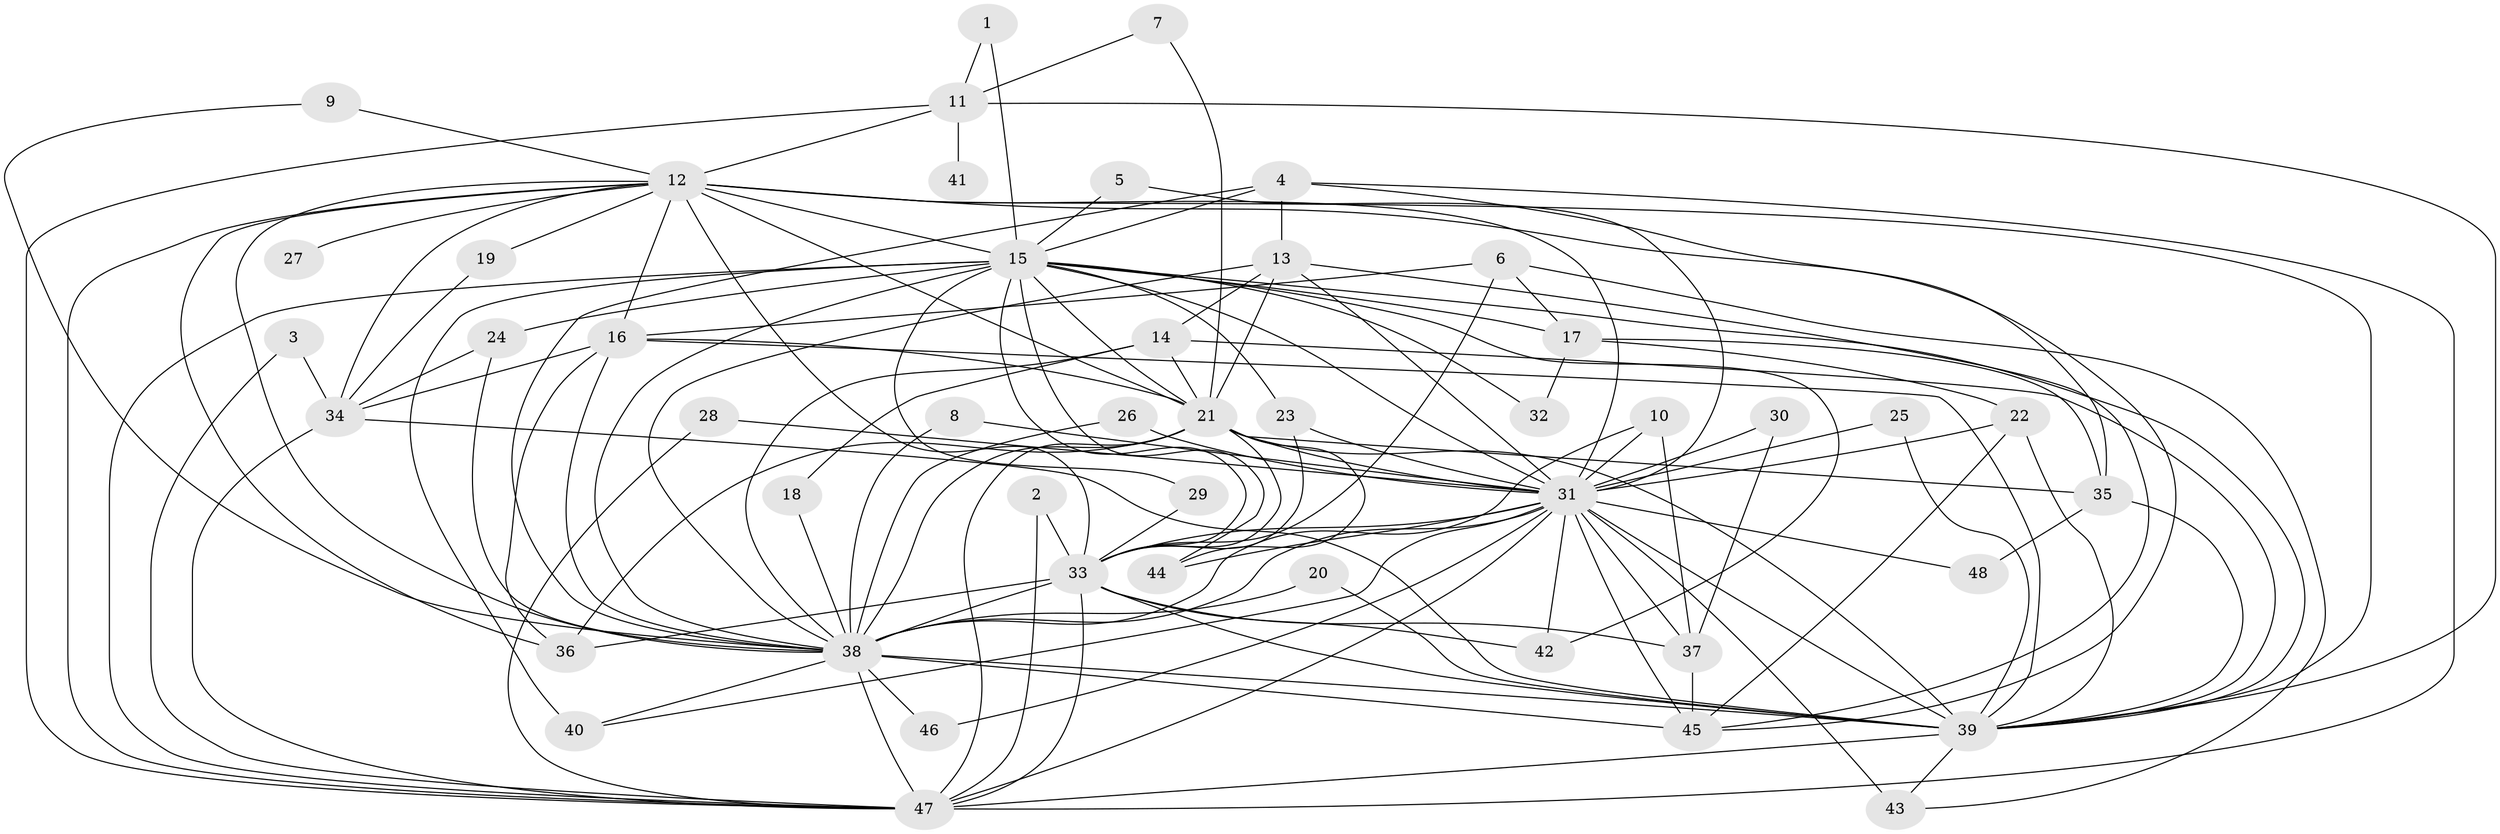 // original degree distribution, {24: 0.010526315789473684, 20: 0.031578947368421054, 18: 0.021052631578947368, 26: 0.010526315789473684, 16: 0.021052631578947368, 17: 0.010526315789473684, 4: 0.09473684210526316, 6: 0.010526315789473684, 5: 0.06315789473684211, 3: 0.15789473684210525, 7: 0.021052631578947368, 2: 0.5473684210526316}
// Generated by graph-tools (version 1.1) at 2025/49/03/09/25 03:49:29]
// undirected, 48 vertices, 132 edges
graph export_dot {
graph [start="1"]
  node [color=gray90,style=filled];
  1;
  2;
  3;
  4;
  5;
  6;
  7;
  8;
  9;
  10;
  11;
  12;
  13;
  14;
  15;
  16;
  17;
  18;
  19;
  20;
  21;
  22;
  23;
  24;
  25;
  26;
  27;
  28;
  29;
  30;
  31;
  32;
  33;
  34;
  35;
  36;
  37;
  38;
  39;
  40;
  41;
  42;
  43;
  44;
  45;
  46;
  47;
  48;
  1 -- 11 [weight=1.0];
  1 -- 15 [weight=1.0];
  2 -- 33 [weight=1.0];
  2 -- 47 [weight=1.0];
  3 -- 34 [weight=1.0];
  3 -- 47 [weight=1.0];
  4 -- 13 [weight=1.0];
  4 -- 15 [weight=1.0];
  4 -- 35 [weight=1.0];
  4 -- 38 [weight=1.0];
  4 -- 47 [weight=1.0];
  5 -- 15 [weight=1.0];
  5 -- 31 [weight=1.0];
  6 -- 16 [weight=1.0];
  6 -- 17 [weight=1.0];
  6 -- 33 [weight=1.0];
  6 -- 43 [weight=1.0];
  7 -- 11 [weight=1.0];
  7 -- 21 [weight=1.0];
  8 -- 31 [weight=1.0];
  8 -- 38 [weight=1.0];
  9 -- 12 [weight=1.0];
  9 -- 38 [weight=1.0];
  10 -- 31 [weight=1.0];
  10 -- 37 [weight=1.0];
  10 -- 38 [weight=1.0];
  11 -- 12 [weight=1.0];
  11 -- 39 [weight=1.0];
  11 -- 41 [weight=1.0];
  11 -- 47 [weight=1.0];
  12 -- 15 [weight=1.0];
  12 -- 16 [weight=1.0];
  12 -- 19 [weight=1.0];
  12 -- 21 [weight=1.0];
  12 -- 27 [weight=1.0];
  12 -- 31 [weight=3.0];
  12 -- 33 [weight=1.0];
  12 -- 34 [weight=1.0];
  12 -- 36 [weight=1.0];
  12 -- 38 [weight=2.0];
  12 -- 39 [weight=2.0];
  12 -- 45 [weight=1.0];
  12 -- 47 [weight=1.0];
  13 -- 14 [weight=1.0];
  13 -- 21 [weight=1.0];
  13 -- 31 [weight=1.0];
  13 -- 38 [weight=1.0];
  13 -- 45 [weight=1.0];
  14 -- 18 [weight=1.0];
  14 -- 21 [weight=1.0];
  14 -- 38 [weight=1.0];
  14 -- 39 [weight=1.0];
  15 -- 17 [weight=1.0];
  15 -- 21 [weight=1.0];
  15 -- 23 [weight=1.0];
  15 -- 24 [weight=1.0];
  15 -- 29 [weight=1.0];
  15 -- 31 [weight=2.0];
  15 -- 32 [weight=1.0];
  15 -- 33 [weight=2.0];
  15 -- 38 [weight=2.0];
  15 -- 39 [weight=1.0];
  15 -- 40 [weight=2.0];
  15 -- 42 [weight=1.0];
  15 -- 44 [weight=1.0];
  15 -- 47 [weight=1.0];
  16 -- 21 [weight=1.0];
  16 -- 34 [weight=1.0];
  16 -- 36 [weight=1.0];
  16 -- 38 [weight=1.0];
  16 -- 39 [weight=1.0];
  17 -- 22 [weight=1.0];
  17 -- 32 [weight=1.0];
  17 -- 35 [weight=1.0];
  18 -- 38 [weight=1.0];
  19 -- 34 [weight=1.0];
  20 -- 38 [weight=1.0];
  20 -- 39 [weight=1.0];
  21 -- 31 [weight=3.0];
  21 -- 33 [weight=2.0];
  21 -- 35 [weight=2.0];
  21 -- 36 [weight=1.0];
  21 -- 38 [weight=3.0];
  21 -- 39 [weight=1.0];
  21 -- 44 [weight=1.0];
  21 -- 47 [weight=1.0];
  22 -- 31 [weight=1.0];
  22 -- 39 [weight=1.0];
  22 -- 45 [weight=1.0];
  23 -- 31 [weight=1.0];
  23 -- 33 [weight=1.0];
  24 -- 34 [weight=1.0];
  24 -- 38 [weight=1.0];
  25 -- 31 [weight=1.0];
  25 -- 39 [weight=1.0];
  26 -- 31 [weight=1.0];
  26 -- 38 [weight=1.0];
  28 -- 31 [weight=1.0];
  28 -- 47 [weight=1.0];
  29 -- 33 [weight=1.0];
  30 -- 31 [weight=1.0];
  30 -- 37 [weight=1.0];
  31 -- 33 [weight=3.0];
  31 -- 37 [weight=1.0];
  31 -- 38 [weight=4.0];
  31 -- 39 [weight=2.0];
  31 -- 40 [weight=1.0];
  31 -- 42 [weight=1.0];
  31 -- 43 [weight=2.0];
  31 -- 44 [weight=1.0];
  31 -- 45 [weight=1.0];
  31 -- 46 [weight=1.0];
  31 -- 47 [weight=2.0];
  31 -- 48 [weight=1.0];
  33 -- 36 [weight=1.0];
  33 -- 37 [weight=1.0];
  33 -- 38 [weight=2.0];
  33 -- 39 [weight=1.0];
  33 -- 42 [weight=1.0];
  33 -- 47 [weight=2.0];
  34 -- 39 [weight=1.0];
  34 -- 47 [weight=1.0];
  35 -- 39 [weight=2.0];
  35 -- 48 [weight=1.0];
  37 -- 45 [weight=1.0];
  38 -- 39 [weight=2.0];
  38 -- 40 [weight=1.0];
  38 -- 45 [weight=1.0];
  38 -- 46 [weight=1.0];
  38 -- 47 [weight=2.0];
  39 -- 43 [weight=1.0];
  39 -- 47 [weight=1.0];
}
